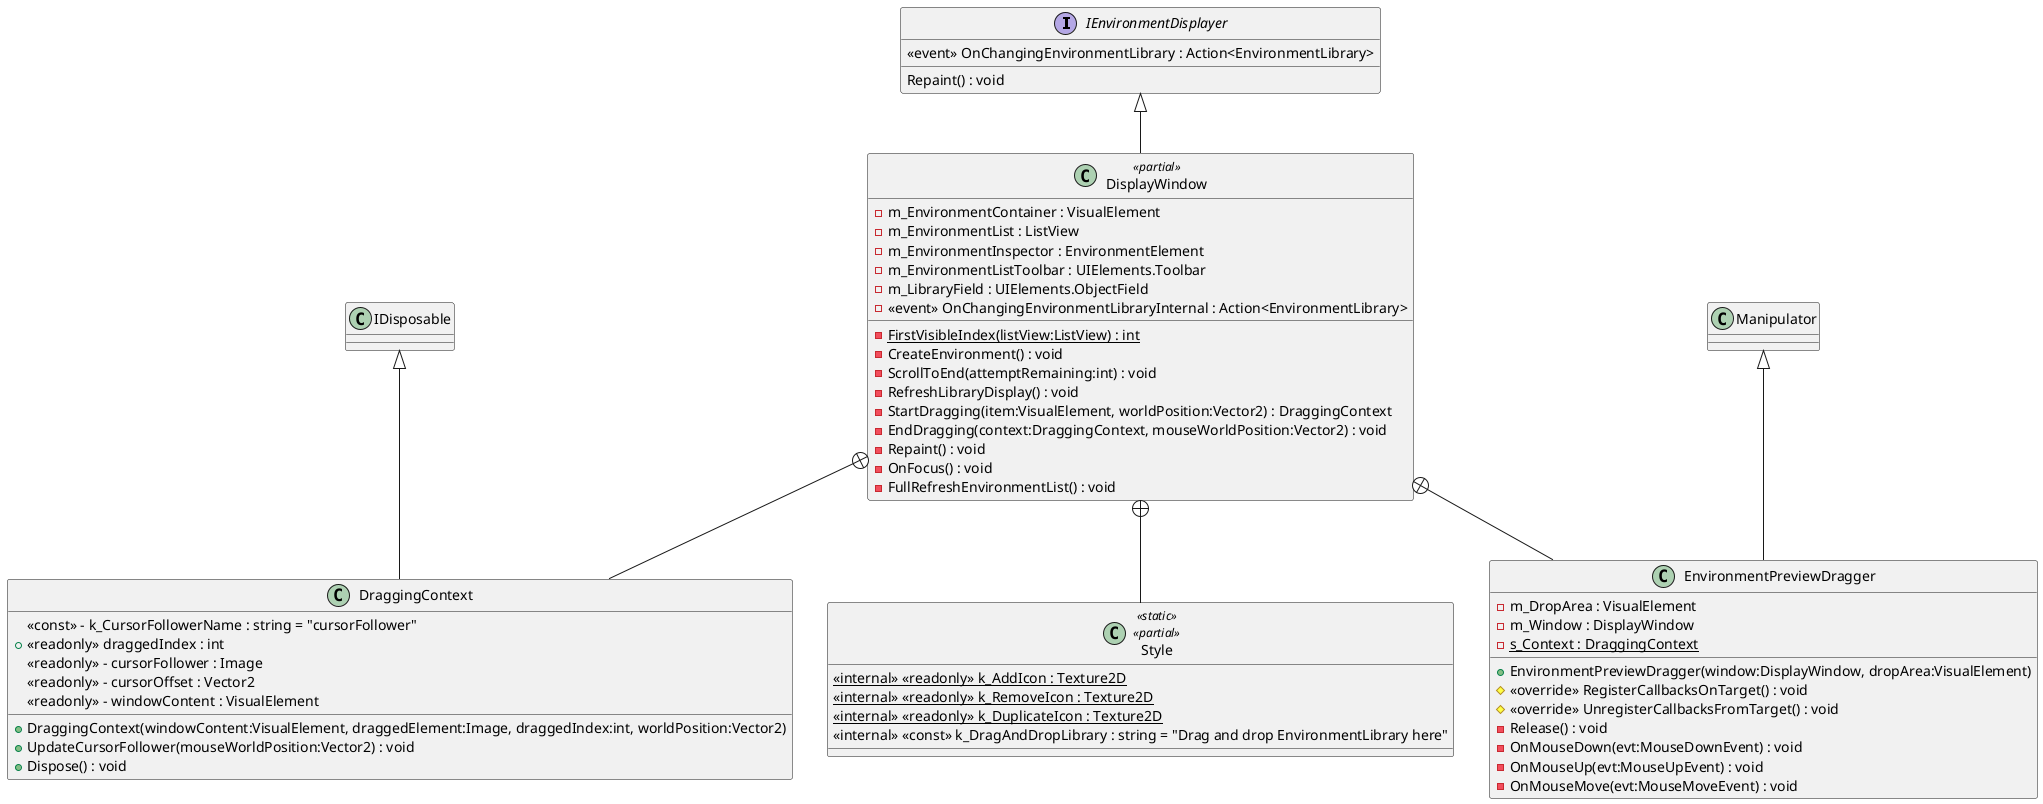 @startuml
interface IEnvironmentDisplayer {
    Repaint() : void
     <<event>> OnChangingEnvironmentLibrary : Action<EnvironmentLibrary> 
}
class DisplayWindow <<partial>> {
    - m_EnvironmentContainer : VisualElement
    - m_EnvironmentList : ListView
    - m_EnvironmentInspector : EnvironmentElement
    - m_EnvironmentListToolbar : UIElements.Toolbar
    - m_LibraryField : UIElements.ObjectField
    -  <<event>> OnChangingEnvironmentLibraryInternal : Action<EnvironmentLibrary> 
    {static} - FirstVisibleIndex(listView:ListView) : int
    - CreateEnvironment() : void
    - ScrollToEnd(attemptRemaining:int) : void
    - RefreshLibraryDisplay() : void
    - StartDragging(item:VisualElement, worldPosition:Vector2) : DraggingContext
    - EndDragging(context:DraggingContext, mouseWorldPosition:Vector2) : void
    - Repaint() : void
    - OnFocus() : void
    - FullRefreshEnvironmentList() : void
}
class Style <<static>> <<partial>> {
    <<internal>> {static} <<readonly>> k_AddIcon : Texture2D
    <<internal>> {static} <<readonly>> k_RemoveIcon : Texture2D
    <<internal>> {static} <<readonly>> k_DuplicateIcon : Texture2D
    <<internal>> <<const>> k_DragAndDropLibrary : string = "Drag and drop EnvironmentLibrary here"
}
class DraggingContext {
    <<const>> - k_CursorFollowerName : string = "cursorFollower"
    + <<readonly>> draggedIndex : int
    <<readonly>> - cursorFollower : Image
    <<readonly>> - cursorOffset : Vector2
    <<readonly>> - windowContent : VisualElement
    + DraggingContext(windowContent:VisualElement, draggedElement:Image, draggedIndex:int, worldPosition:Vector2)
    + UpdateCursorFollower(mouseWorldPosition:Vector2) : void
    + Dispose() : void
}
class EnvironmentPreviewDragger {
    - m_DropArea : VisualElement
    - m_Window : DisplayWindow
    {static} - s_Context : DraggingContext
    + EnvironmentPreviewDragger(window:DisplayWindow, dropArea:VisualElement)
    # <<override>> RegisterCallbacksOnTarget() : void
    # <<override>> UnregisterCallbacksFromTarget() : void
    - Release() : void
    - OnMouseDown(evt:MouseDownEvent) : void
    - OnMouseUp(evt:MouseUpEvent) : void
    - OnMouseMove(evt:MouseMoveEvent) : void
}
IEnvironmentDisplayer <|-- DisplayWindow
DisplayWindow +-- Style
DisplayWindow +-- DraggingContext
IDisposable <|-- DraggingContext
DisplayWindow +-- EnvironmentPreviewDragger
Manipulator <|-- EnvironmentPreviewDragger
@enduml
